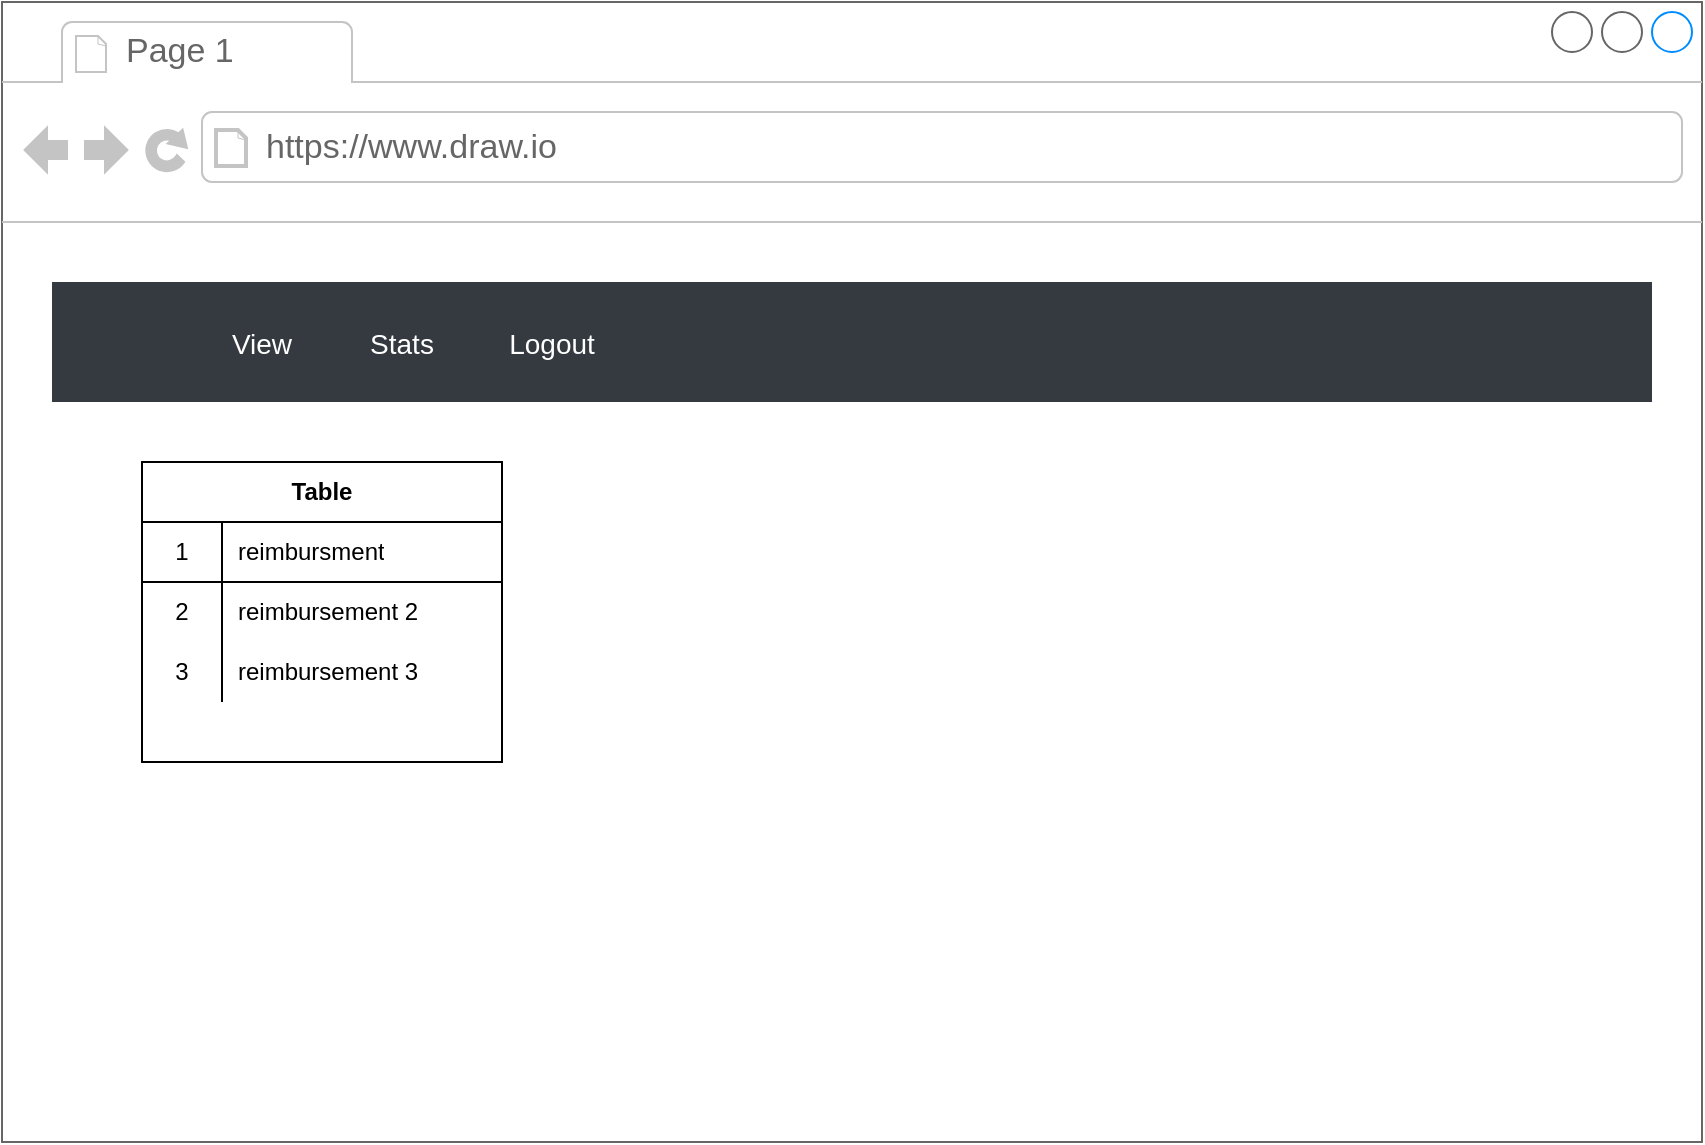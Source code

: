 <mxfile>
    <diagram id="v3UgIzewMP52n0foZvwa" name="Page-1">
        <mxGraphModel dx="1118" dy="790" grid="1" gridSize="10" guides="1" tooltips="1" connect="1" arrows="1" fold="1" page="1" pageScale="1" pageWidth="850" pageHeight="1100" math="0" shadow="0">
            <root>
                <mxCell id="0"/>
                <mxCell id="1" parent="0"/>
                <mxCell id="2" value="" style="strokeWidth=1;shadow=0;dashed=0;align=center;html=1;shape=mxgraph.mockup.containers.browserWindow;rSize=0;strokeColor=#666666;strokeColor2=#008cff;strokeColor3=#c4c4c4;mainText=,;recursiveResize=0;" vertex="1" parent="1">
                    <mxGeometry width="850" height="570" as="geometry"/>
                </mxCell>
                <mxCell id="3" value="Page 1" style="strokeWidth=1;shadow=0;dashed=0;align=center;html=1;shape=mxgraph.mockup.containers.anchor;fontSize=17;fontColor=#666666;align=left;" vertex="1" parent="2">
                    <mxGeometry x="60" y="12" width="110" height="26" as="geometry"/>
                </mxCell>
                <mxCell id="4" value="https://www.draw.io" style="strokeWidth=1;shadow=0;dashed=0;align=center;html=1;shape=mxgraph.mockup.containers.anchor;rSize=0;fontSize=17;fontColor=#666666;align=left;" vertex="1" parent="2">
                    <mxGeometry x="130" y="60" width="250" height="26" as="geometry"/>
                </mxCell>
                <mxCell id="5" value="" style="html=1;shadow=0;dashed=0;fillColor=#343A40;strokeColor=none;fontSize=16;fontColor=#ffffff;align=left;spacing=15;" vertex="1" parent="2">
                    <mxGeometry x="25" y="140" width="800" height="60" as="geometry"/>
                </mxCell>
                <mxCell id="6" value="View" style="fillColor=none;strokeColor=none;fontSize=14;fontColor=#ffffff;align=center;" vertex="1" parent="5">
                    <mxGeometry width="70" height="40" relative="1" as="geometry">
                        <mxPoint x="70" y="10" as="offset"/>
                    </mxGeometry>
                </mxCell>
                <mxCell id="7" value="Stats" style="fillColor=none;strokeColor=none;fontSize=14;align=center;fontColor=#FFFFFF;" vertex="1" parent="5">
                    <mxGeometry width="70" height="40" relative="1" as="geometry">
                        <mxPoint x="140" y="10" as="offset"/>
                    </mxGeometry>
                </mxCell>
                <mxCell id="8" value="Logout" style="fillColor=none;strokeColor=none;fontSize=14;align=center;spacingRight=0;fontColor=#FFFFFF;" vertex="1" parent="5">
                    <mxGeometry width="80" height="40" relative="1" as="geometry">
                        <mxPoint x="210" y="10" as="offset"/>
                    </mxGeometry>
                </mxCell>
                <mxCell id="9" value="Table" style="shape=table;html=1;whiteSpace=wrap;startSize=30;container=1;collapsible=0;childLayout=tableLayout;fixedRows=1;rowLines=0;fontStyle=1;align=center;" vertex="1" parent="2">
                    <mxGeometry x="70" y="230" width="180" height="150" as="geometry"/>
                </mxCell>
                <mxCell id="10" value="" style="shape=partialRectangle;html=1;whiteSpace=wrap;collapsible=0;dropTarget=0;pointerEvents=0;fillColor=none;top=0;left=0;bottom=1;right=0;points=[[0,0.5],[1,0.5]];portConstraint=eastwest;" vertex="1" parent="9">
                    <mxGeometry y="30" width="180" height="30" as="geometry"/>
                </mxCell>
                <mxCell id="11" value="1" style="shape=partialRectangle;html=1;whiteSpace=wrap;connectable=0;fillColor=none;top=0;left=0;bottom=0;right=0;overflow=hidden;" vertex="1" parent="10">
                    <mxGeometry width="40" height="30" as="geometry"/>
                </mxCell>
                <mxCell id="12" value="reimbursment" style="shape=partialRectangle;html=1;whiteSpace=wrap;connectable=0;fillColor=none;top=0;left=0;bottom=0;right=0;align=left;spacingLeft=6;overflow=hidden;" vertex="1" parent="10">
                    <mxGeometry x="40" width="140" height="30" as="geometry"/>
                </mxCell>
                <mxCell id="13" value="" style="shape=partialRectangle;html=1;whiteSpace=wrap;collapsible=0;dropTarget=0;pointerEvents=0;fillColor=none;top=0;left=0;bottom=0;right=0;points=[[0,0.5],[1,0.5]];portConstraint=eastwest;" vertex="1" parent="9">
                    <mxGeometry y="60" width="180" height="30" as="geometry"/>
                </mxCell>
                <mxCell id="14" value="2" style="shape=partialRectangle;html=1;whiteSpace=wrap;connectable=0;fillColor=none;top=0;left=0;bottom=0;right=0;overflow=hidden;" vertex="1" parent="13">
                    <mxGeometry width="40" height="30" as="geometry"/>
                </mxCell>
                <mxCell id="15" value="reimbursement 2" style="shape=partialRectangle;html=1;whiteSpace=wrap;connectable=0;fillColor=none;top=0;left=0;bottom=0;right=0;align=left;spacingLeft=6;overflow=hidden;" vertex="1" parent="13">
                    <mxGeometry x="40" width="140" height="30" as="geometry"/>
                </mxCell>
                <mxCell id="16" value="" style="shape=partialRectangle;html=1;whiteSpace=wrap;collapsible=0;dropTarget=0;pointerEvents=0;fillColor=none;top=0;left=0;bottom=0;right=0;points=[[0,0.5],[1,0.5]];portConstraint=eastwest;" vertex="1" parent="9">
                    <mxGeometry y="90" width="180" height="30" as="geometry"/>
                </mxCell>
                <mxCell id="17" value="3" style="shape=partialRectangle;html=1;whiteSpace=wrap;connectable=0;fillColor=none;top=0;left=0;bottom=0;right=0;overflow=hidden;" vertex="1" parent="16">
                    <mxGeometry width="40" height="30" as="geometry"/>
                </mxCell>
                <mxCell id="18" value="reimbursement 3" style="shape=partialRectangle;html=1;whiteSpace=wrap;connectable=0;fillColor=none;top=0;left=0;bottom=0;right=0;align=left;spacingLeft=6;overflow=hidden;" vertex="1" parent="16">
                    <mxGeometry x="40" width="140" height="30" as="geometry"/>
                </mxCell>
            </root>
        </mxGraphModel>
    </diagram>
</mxfile>